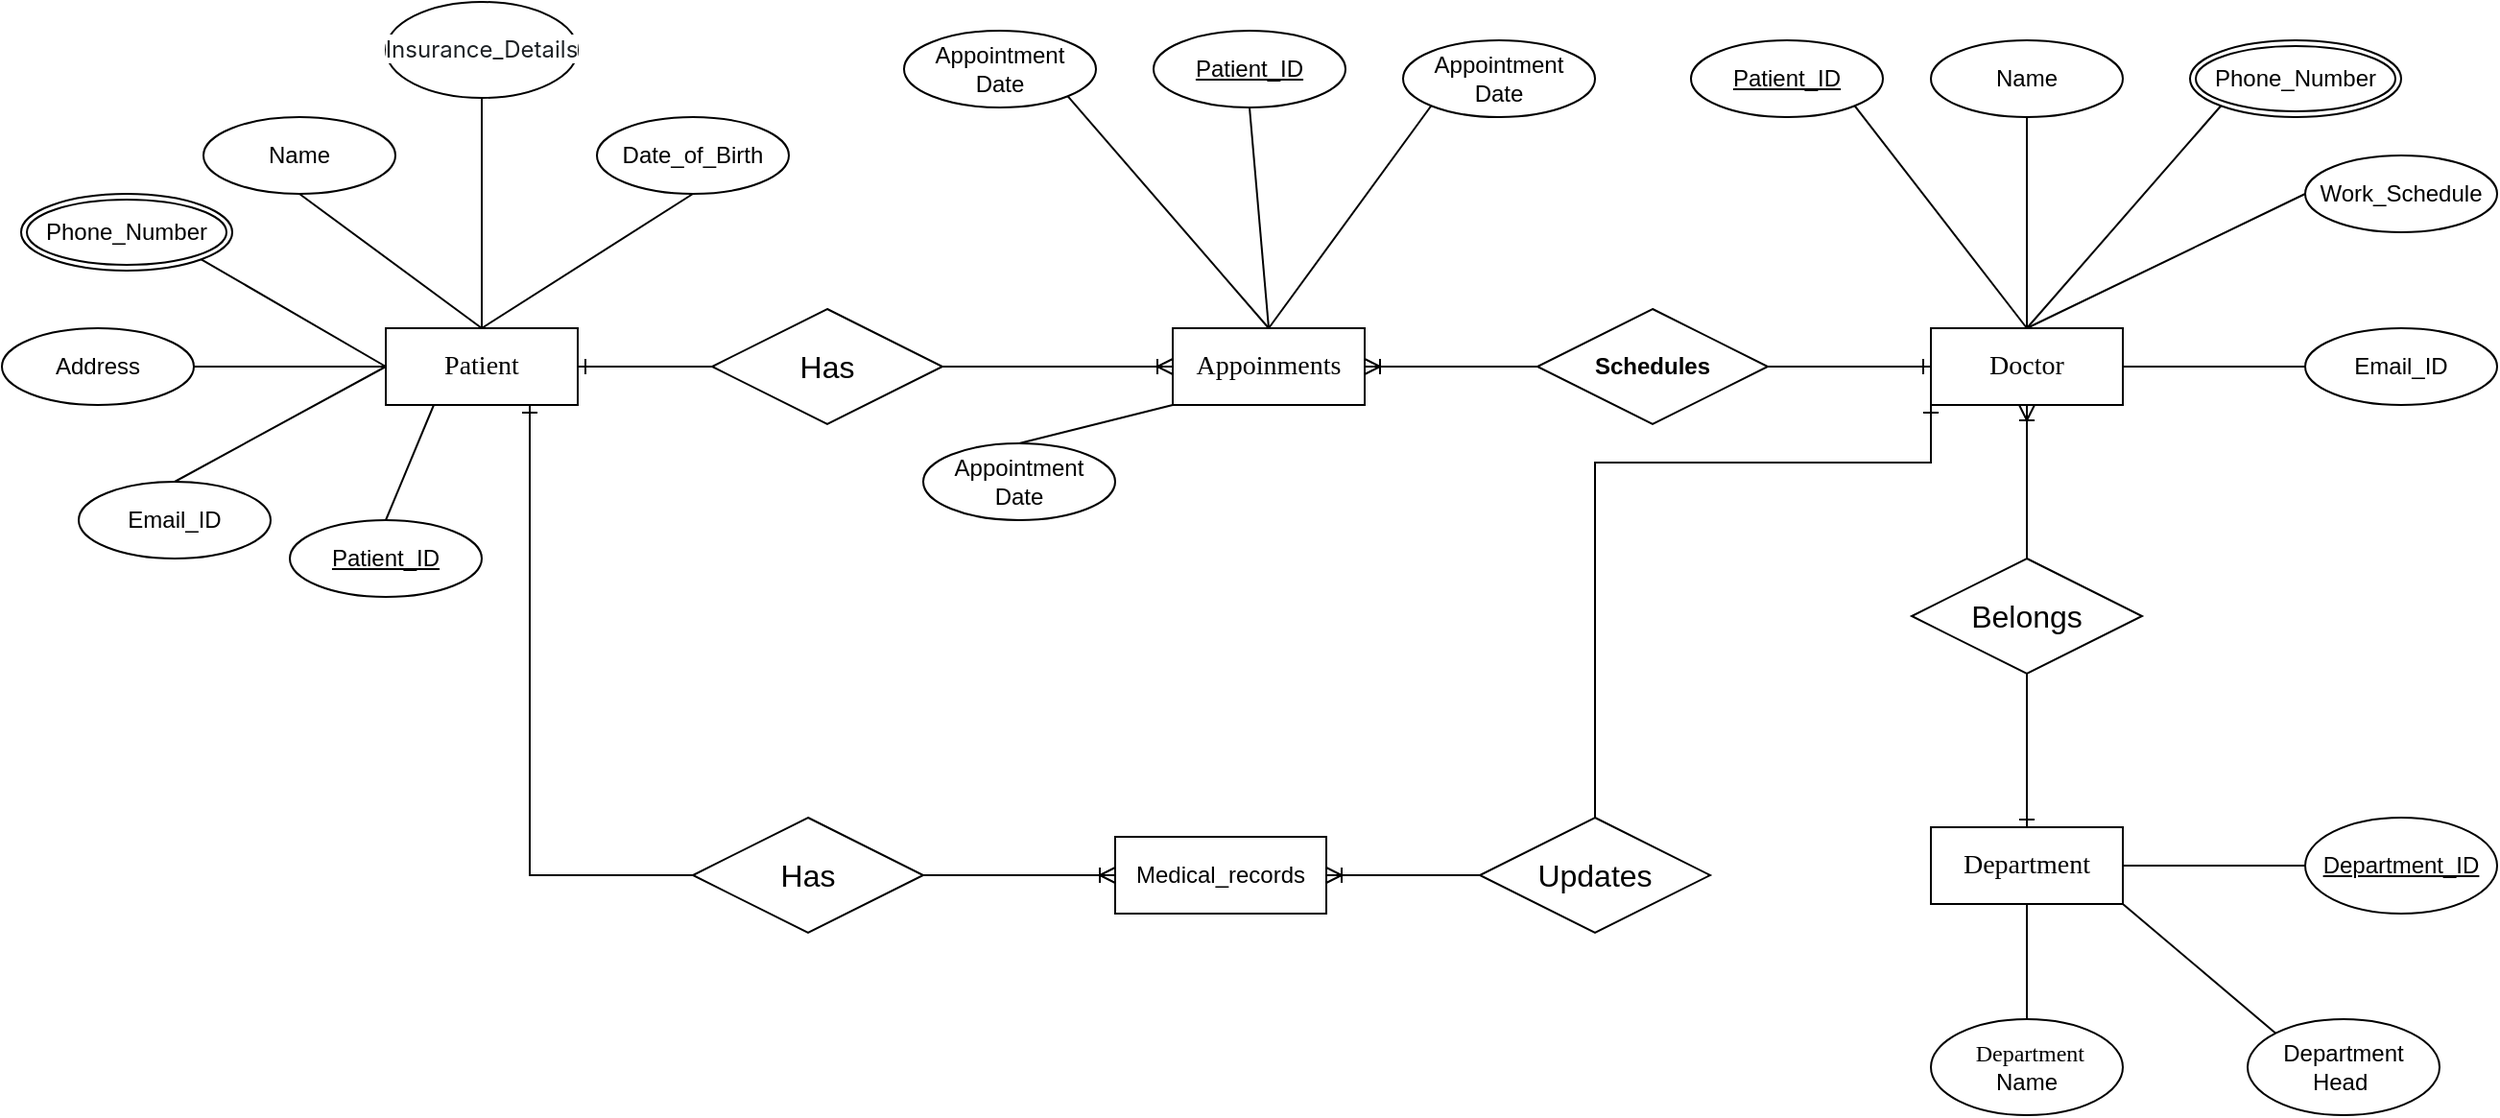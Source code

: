 <mxfile version="24.7.7">
  <diagram id="R2lEEEUBdFMjLlhIrx00" name="Page-1">
    <mxGraphModel dx="2284" dy="818" grid="1" gridSize="10" guides="1" tooltips="1" connect="1" arrows="1" fold="1" page="1" pageScale="1" pageWidth="850" pageHeight="1100" math="0" shadow="0" extFonts="Permanent Marker^https://fonts.googleapis.com/css?family=Permanent+Marker">
      <root>
        <mxCell id="0" />
        <mxCell id="1" parent="0" />
        <mxCell id="gu10VFRW0FJSJ6zA2KeF-1" value="&lt;font style=&quot;font-size: 14px;&quot; face=&quot;Verdana&quot;&gt;Patient&lt;/font&gt;" style="whiteSpace=wrap;html=1;align=center;" vertex="1" parent="1">
          <mxGeometry x="-430" y="220" width="100" height="40" as="geometry" />
        </mxCell>
        <mxCell id="gu10VFRW0FJSJ6zA2KeF-2" value="&lt;font face=&quot;Verdana&quot; style=&quot;font-size: 14px;&quot;&gt;Doctor&lt;/font&gt;" style="whiteSpace=wrap;html=1;align=center;" vertex="1" parent="1">
          <mxGeometry x="375" y="220" width="100" height="40" as="geometry" />
        </mxCell>
        <mxCell id="gu10VFRW0FJSJ6zA2KeF-5" value="&lt;font style=&quot;font-size: 14px;&quot; face=&quot;Verdana&quot;&gt;Appoinments&lt;/font&gt;" style="whiteSpace=wrap;html=1;align=center;" vertex="1" parent="1">
          <mxGeometry x="-20" y="220" width="100" height="40" as="geometry" />
        </mxCell>
        <mxCell id="gu10VFRW0FJSJ6zA2KeF-6" value="&lt;font face=&quot;Verdana&quot; style=&quot;font-size: 14px;&quot;&gt;Department&lt;/font&gt;" style="whiteSpace=wrap;html=1;align=center;" vertex="1" parent="1">
          <mxGeometry x="375" y="480" width="100" height="40" as="geometry" />
        </mxCell>
        <mxCell id="gu10VFRW0FJSJ6zA2KeF-7" value="Medical_records" style="whiteSpace=wrap;html=1;align=center;" vertex="1" parent="1">
          <mxGeometry x="-50" y="485" width="110" height="40" as="geometry" />
        </mxCell>
        <mxCell id="gu10VFRW0FJSJ6zA2KeF-8" value="Name" style="ellipse;whiteSpace=wrap;html=1;align=center;" vertex="1" parent="1">
          <mxGeometry x="-525" y="110" width="100" height="40" as="geometry" />
        </mxCell>
        <mxCell id="gu10VFRW0FJSJ6zA2KeF-9" value="" style="endArrow=none;html=1;rounded=0;entryX=0.5;entryY=0;entryDx=0;entryDy=0;exitX=0.5;exitY=1;exitDx=0;exitDy=0;" edge="1" parent="1" source="gu10VFRW0FJSJ6zA2KeF-8" target="gu10VFRW0FJSJ6zA2KeF-1">
          <mxGeometry relative="1" as="geometry">
            <mxPoint x="-230" y="160" as="sourcePoint" />
            <mxPoint x="-70" y="160" as="targetPoint" />
          </mxGeometry>
        </mxCell>
        <mxCell id="gu10VFRW0FJSJ6zA2KeF-11" value="" style="endArrow=none;html=1;rounded=0;entryX=0.5;entryY=0;entryDx=0;entryDy=0;exitX=0.5;exitY=1;exitDx=0;exitDy=0;" edge="1" parent="1" source="gu10VFRW0FJSJ6zA2KeF-12" target="gu10VFRW0FJSJ6zA2KeF-1">
          <mxGeometry relative="1" as="geometry">
            <mxPoint x="-20" y="130" as="sourcePoint" />
            <mxPoint y="190" as="targetPoint" />
          </mxGeometry>
        </mxCell>
        <mxCell id="gu10VFRW0FJSJ6zA2KeF-12" value="Date_of_Birth" style="ellipse;whiteSpace=wrap;html=1;align=center;" vertex="1" parent="1">
          <mxGeometry x="-320" y="110" width="100" height="40" as="geometry" />
        </mxCell>
        <mxCell id="gu10VFRW0FJSJ6zA2KeF-14" value="" style="endArrow=none;html=1;rounded=0;exitX=0.25;exitY=1;exitDx=0;exitDy=0;entryX=0.5;entryY=0;entryDx=0;entryDy=0;" edge="1" parent="1" source="gu10VFRW0FJSJ6zA2KeF-1" target="gu10VFRW0FJSJ6zA2KeF-48">
          <mxGeometry relative="1" as="geometry">
            <mxPoint x="-90" y="250" as="sourcePoint" />
            <mxPoint x="-380" y="300" as="targetPoint" />
          </mxGeometry>
        </mxCell>
        <mxCell id="gu10VFRW0FJSJ6zA2KeF-21" value="Address" style="ellipse;whiteSpace=wrap;html=1;align=center;" vertex="1" parent="1">
          <mxGeometry x="-630" y="220" width="100" height="40" as="geometry" />
        </mxCell>
        <mxCell id="gu10VFRW0FJSJ6zA2KeF-23" value="" style="endArrow=none;html=1;rounded=0;entryX=0;entryY=0.5;entryDx=0;entryDy=0;exitX=1;exitY=0.5;exitDx=0;exitDy=0;" edge="1" parent="1" source="gu10VFRW0FJSJ6zA2KeF-21" target="gu10VFRW0FJSJ6zA2KeF-1">
          <mxGeometry relative="1" as="geometry">
            <mxPoint x="-200" y="195" as="sourcePoint" />
            <mxPoint x="-140" y="265" as="targetPoint" />
          </mxGeometry>
        </mxCell>
        <mxCell id="gu10VFRW0FJSJ6zA2KeF-24" value="" style="endArrow=none;html=1;rounded=0;entryX=0;entryY=0.5;entryDx=0;entryDy=0;exitX=1;exitY=1;exitDx=0;exitDy=0;" edge="1" parent="1" source="gu10VFRW0FJSJ6zA2KeF-25" target="gu10VFRW0FJSJ6zA2KeF-1">
          <mxGeometry relative="1" as="geometry">
            <mxPoint x="-260" y="140" as="sourcePoint" />
            <mxPoint x="-150" y="180" as="targetPoint" />
          </mxGeometry>
        </mxCell>
        <mxCell id="gu10VFRW0FJSJ6zA2KeF-25" value="Phone_Number" style="ellipse;shape=doubleEllipse;margin=3;whiteSpace=wrap;html=1;align=center;" vertex="1" parent="1">
          <mxGeometry x="-620" y="150" width="110" height="40" as="geometry" />
        </mxCell>
        <mxCell id="gu10VFRW0FJSJ6zA2KeF-26" value="" style="endArrow=none;html=1;rounded=0;entryX=0;entryY=0.5;entryDx=0;entryDy=0;exitX=0.5;exitY=0;exitDx=0;exitDy=0;" edge="1" parent="1" source="gu10VFRW0FJSJ6zA2KeF-27" target="gu10VFRW0FJSJ6zA2KeF-1">
          <mxGeometry relative="1" as="geometry">
            <mxPoint x="-240" y="320" as="sourcePoint" />
            <mxPoint x="-200" y="326" as="targetPoint" />
          </mxGeometry>
        </mxCell>
        <mxCell id="gu10VFRW0FJSJ6zA2KeF-27" value="Email_ID" style="ellipse;whiteSpace=wrap;html=1;align=center;" vertex="1" parent="1">
          <mxGeometry x="-590" y="300" width="100" height="40" as="geometry" />
        </mxCell>
        <mxCell id="gu10VFRW0FJSJ6zA2KeF-29" value="" style="endArrow=none;html=1;rounded=0;entryX=0.5;entryY=0;entryDx=0;entryDy=0;exitX=0.5;exitY=1;exitDx=0;exitDy=0;" edge="1" parent="1" source="gu10VFRW0FJSJ6zA2KeF-31" target="gu10VFRW0FJSJ6zA2KeF-1">
          <mxGeometry relative="1" as="geometry">
            <mxPoint x="-80" y="80" as="sourcePoint" />
            <mxPoint x="-80" y="90" as="targetPoint" />
          </mxGeometry>
        </mxCell>
        <mxCell id="gu10VFRW0FJSJ6zA2KeF-31" value="&lt;span style=&quot;color: rgb(29, 33, 37); font-family: -apple-system, BlinkMacSystemFont, &amp;quot;Segoe UI&amp;quot;, Roboto, &amp;quot;Helvetica Neue&amp;quot;, Arial, &amp;quot;Noto Sans&amp;quot;, &amp;quot;Liberation Sans&amp;quot;, sans-serif, &amp;quot;Apple Color Emoji&amp;quot;, &amp;quot;Segoe UI Emoji&amp;quot;, &amp;quot;Segoe UI Symbol&amp;quot;, &amp;quot;Noto Color Emoji&amp;quot;; text-align: left; background-color: rgb(255, 255, 255);&quot;&gt;&lt;font style=&quot;font-size: 12px;&quot;&gt;Insurance_Details&lt;/font&gt;&lt;/span&gt;" style="ellipse;whiteSpace=wrap;html=1;align=center;" vertex="1" parent="1">
          <mxGeometry x="-430" y="50" width="100" height="50" as="geometry" />
        </mxCell>
        <mxCell id="gu10VFRW0FJSJ6zA2KeF-33" value="" style="endArrow=none;html=1;rounded=0;entryX=0.5;entryY=0;entryDx=0;entryDy=0;exitX=0.5;exitY=1;exitDx=0;exitDy=0;" edge="1" parent="1" source="gu10VFRW0FJSJ6zA2KeF-49" target="gu10VFRW0FJSJ6zA2KeF-5">
          <mxGeometry relative="1" as="geometry">
            <mxPoint x="-20" y="155" as="sourcePoint" />
            <mxPoint x="200" y="180" as="targetPoint" />
          </mxGeometry>
        </mxCell>
        <mxCell id="gu10VFRW0FJSJ6zA2KeF-37" value="&lt;div&gt;&amp;nbsp;&lt;/div&gt;&lt;div&gt;Appointment&lt;/div&gt;&lt;div&gt;Date&lt;/div&gt;&lt;div&gt;&lt;br&gt;&lt;/div&gt;" style="ellipse;whiteSpace=wrap;html=1;align=center;" vertex="1" parent="1">
          <mxGeometry x="100" y="70" width="100" height="40" as="geometry" />
        </mxCell>
        <mxCell id="gu10VFRW0FJSJ6zA2KeF-39" value="" style="endArrow=none;html=1;rounded=0;entryX=0.5;entryY=0;entryDx=0;entryDy=0;exitX=0;exitY=1;exitDx=0;exitDy=0;" edge="1" parent="1" source="gu10VFRW0FJSJ6zA2KeF-37" target="gu10VFRW0FJSJ6zA2KeF-5">
          <mxGeometry relative="1" as="geometry">
            <mxPoint x="50" y="160" as="sourcePoint" />
            <mxPoint x="50" y="225" as="targetPoint" />
          </mxGeometry>
        </mxCell>
        <mxCell id="gu10VFRW0FJSJ6zA2KeF-40" value="&lt;div&gt;&amp;nbsp;&lt;/div&gt;&lt;div&gt;Appointment&lt;/div&gt;&lt;div&gt;Date&lt;/div&gt;&lt;div&gt;&lt;br&gt;&lt;/div&gt;" style="ellipse;whiteSpace=wrap;html=1;align=center;" vertex="1" parent="1">
          <mxGeometry x="-160" y="65" width="100" height="40" as="geometry" />
        </mxCell>
        <mxCell id="gu10VFRW0FJSJ6zA2KeF-41" value="&lt;font style=&quot;font-size: 16px;&quot;&gt;Has&lt;/font&gt;" style="shape=rhombus;perimeter=rhombusPerimeter;whiteSpace=wrap;html=1;align=center;" vertex="1" parent="1">
          <mxGeometry x="-260" y="210" width="120" height="60" as="geometry" />
        </mxCell>
        <mxCell id="gu10VFRW0FJSJ6zA2KeF-48" value="Patient_ID" style="ellipse;whiteSpace=wrap;html=1;align=center;fontStyle=4;" vertex="1" parent="1">
          <mxGeometry x="-480" y="320" width="100" height="40" as="geometry" />
        </mxCell>
        <mxCell id="gu10VFRW0FJSJ6zA2KeF-49" value="Patient_ID" style="ellipse;whiteSpace=wrap;html=1;align=center;fontStyle=4;" vertex="1" parent="1">
          <mxGeometry x="-30" y="65" width="100" height="40" as="geometry" />
        </mxCell>
        <mxCell id="gu10VFRW0FJSJ6zA2KeF-54" value="" style="edgeStyle=entityRelationEdgeStyle;fontSize=12;html=1;endArrow=ERone;endFill=1;rounded=0;entryX=1;entryY=0.5;entryDx=0;entryDy=0;exitX=0;exitY=0.5;exitDx=0;exitDy=0;" edge="1" parent="1" source="gu10VFRW0FJSJ6zA2KeF-41" target="gu10VFRW0FJSJ6zA2KeF-1">
          <mxGeometry width="100" height="100" relative="1" as="geometry">
            <mxPoint x="-300" y="380" as="sourcePoint" />
            <mxPoint x="-200" y="280" as="targetPoint" />
          </mxGeometry>
        </mxCell>
        <mxCell id="gu10VFRW0FJSJ6zA2KeF-58" value="" style="edgeStyle=entityRelationEdgeStyle;fontSize=12;html=1;endArrow=ERoneToMany;rounded=0;exitX=1;exitY=0.5;exitDx=0;exitDy=0;entryX=0;entryY=0.5;entryDx=0;entryDy=0;" edge="1" parent="1" source="gu10VFRW0FJSJ6zA2KeF-41" target="gu10VFRW0FJSJ6zA2KeF-5">
          <mxGeometry width="100" height="100" relative="1" as="geometry">
            <mxPoint x="40" y="430" as="sourcePoint" />
            <mxPoint x="140" y="330" as="targetPoint" />
          </mxGeometry>
        </mxCell>
        <mxCell id="gu10VFRW0FJSJ6zA2KeF-59" value="" style="endArrow=none;html=1;rounded=0;entryX=0.5;entryY=0;entryDx=0;entryDy=0;exitX=1;exitY=1;exitDx=0;exitDy=0;" edge="1" parent="1" source="gu10VFRW0FJSJ6zA2KeF-40" target="gu10VFRW0FJSJ6zA2KeF-5">
          <mxGeometry relative="1" as="geometry">
            <mxPoint x="-80" y="150" as="sourcePoint" />
            <mxPoint x="-80" y="225" as="targetPoint" />
          </mxGeometry>
        </mxCell>
        <mxCell id="gu10VFRW0FJSJ6zA2KeF-61" value="" style="edgeStyle=entityRelationEdgeStyle;fontSize=12;html=1;endArrow=ERoneToMany;rounded=0;entryX=1;entryY=0.5;entryDx=0;entryDy=0;exitX=0;exitY=0.5;exitDx=0;exitDy=0;" edge="1" parent="1" source="gu10VFRW0FJSJ6zA2KeF-64" target="gu10VFRW0FJSJ6zA2KeF-5">
          <mxGeometry width="100" height="100" relative="1" as="geometry">
            <mxPoint x="170" y="240" as="sourcePoint" />
            <mxPoint x="210" y="259" as="targetPoint" />
          </mxGeometry>
        </mxCell>
        <mxCell id="gu10VFRW0FJSJ6zA2KeF-62" value="&lt;div&gt;&amp;nbsp;&lt;/div&gt;&lt;div&gt;Appointment&lt;/div&gt;&lt;div&gt;Date&lt;/div&gt;&lt;div&gt;&lt;br&gt;&lt;/div&gt;" style="ellipse;whiteSpace=wrap;html=1;align=center;" vertex="1" parent="1">
          <mxGeometry x="-150" y="280" width="100" height="40" as="geometry" />
        </mxCell>
        <mxCell id="gu10VFRW0FJSJ6zA2KeF-63" value="" style="endArrow=none;html=1;rounded=0;entryX=0.5;entryY=0;entryDx=0;entryDy=0;exitX=0;exitY=1;exitDx=0;exitDy=0;" edge="1" parent="1" source="gu10VFRW0FJSJ6zA2KeF-5" target="gu10VFRW0FJSJ6zA2KeF-62">
          <mxGeometry relative="1" as="geometry">
            <mxPoint x="29.5" y="270" as="sourcePoint" />
            <mxPoint x="29.5" y="345" as="targetPoint" />
          </mxGeometry>
        </mxCell>
        <mxCell id="gu10VFRW0FJSJ6zA2KeF-64" value="&lt;strong&gt;Schedules&lt;/strong&gt;" style="shape=rhombus;perimeter=rhombusPerimeter;whiteSpace=wrap;html=1;align=center;" vertex="1" parent="1">
          <mxGeometry x="170" y="210" width="120" height="60" as="geometry" />
        </mxCell>
        <mxCell id="gu10VFRW0FJSJ6zA2KeF-66" value="" style="edgeStyle=entityRelationEdgeStyle;fontSize=12;html=1;endArrow=ERone;endFill=1;rounded=0;entryX=0;entryY=0.5;entryDx=0;entryDy=0;exitX=1;exitY=0.5;exitDx=0;exitDy=0;" edge="1" parent="1" source="gu10VFRW0FJSJ6zA2KeF-64" target="gu10VFRW0FJSJ6zA2KeF-2">
          <mxGeometry width="100" height="100" relative="1" as="geometry">
            <mxPoint x="330" y="330" as="sourcePoint" />
            <mxPoint x="260" y="330" as="targetPoint" />
          </mxGeometry>
        </mxCell>
        <mxCell id="gu10VFRW0FJSJ6zA2KeF-67" value="Patient_ID" style="ellipse;whiteSpace=wrap;html=1;align=center;fontStyle=4;" vertex="1" parent="1">
          <mxGeometry x="250" y="70" width="100" height="40" as="geometry" />
        </mxCell>
        <mxCell id="gu10VFRW0FJSJ6zA2KeF-68" value="" style="endArrow=none;html=1;rounded=0;entryX=0.5;entryY=0;entryDx=0;entryDy=0;exitX=1;exitY=1;exitDx=0;exitDy=0;" edge="1" parent="1" source="gu10VFRW0FJSJ6zA2KeF-67" target="gu10VFRW0FJSJ6zA2KeF-2">
          <mxGeometry relative="1" as="geometry">
            <mxPoint x="460" y="140" as="sourcePoint" />
            <mxPoint x="390" y="215" as="targetPoint" />
          </mxGeometry>
        </mxCell>
        <mxCell id="gu10VFRW0FJSJ6zA2KeF-69" value="Name" style="ellipse;whiteSpace=wrap;html=1;align=center;" vertex="1" parent="1">
          <mxGeometry x="375" y="70" width="100" height="40" as="geometry" />
        </mxCell>
        <mxCell id="gu10VFRW0FJSJ6zA2KeF-70" value="" style="endArrow=none;html=1;rounded=0;entryX=0.5;entryY=0;entryDx=0;entryDy=0;exitX=0.5;exitY=1;exitDx=0;exitDy=0;" edge="1" parent="1" source="gu10VFRW0FJSJ6zA2KeF-69" target="gu10VFRW0FJSJ6zA2KeF-2">
          <mxGeometry relative="1" as="geometry">
            <mxPoint x="460" y="140" as="sourcePoint" />
            <mxPoint x="585" y="215" as="targetPoint" />
          </mxGeometry>
        </mxCell>
        <mxCell id="gu10VFRW0FJSJ6zA2KeF-71" value="Email_ID" style="ellipse;whiteSpace=wrap;html=1;align=center;" vertex="1" parent="1">
          <mxGeometry x="570" y="220" width="100" height="40" as="geometry" />
        </mxCell>
        <mxCell id="gu10VFRW0FJSJ6zA2KeF-72" value="Phone_Number" style="ellipse;shape=doubleEllipse;margin=3;whiteSpace=wrap;html=1;align=center;" vertex="1" parent="1">
          <mxGeometry x="510" y="70" width="110" height="40" as="geometry" />
        </mxCell>
        <mxCell id="gu10VFRW0FJSJ6zA2KeF-73" value="" style="endArrow=none;html=1;rounded=0;entryX=0.5;entryY=0;entryDx=0;entryDy=0;exitX=0;exitY=1;exitDx=0;exitDy=0;" edge="1" parent="1" source="gu10VFRW0FJSJ6zA2KeF-72" target="gu10VFRW0FJSJ6zA2KeF-2">
          <mxGeometry relative="1" as="geometry">
            <mxPoint x="510" y="180" as="sourcePoint" />
            <mxPoint x="515" y="260" as="targetPoint" />
          </mxGeometry>
        </mxCell>
        <mxCell id="gu10VFRW0FJSJ6zA2KeF-74" value="" style="endArrow=none;html=1;rounded=0;entryX=1;entryY=0.5;entryDx=0;entryDy=0;exitX=0;exitY=0.5;exitDx=0;exitDy=0;" edge="1" parent="1" source="gu10VFRW0FJSJ6zA2KeF-71" target="gu10VFRW0FJSJ6zA2KeF-2">
          <mxGeometry relative="1" as="geometry">
            <mxPoint x="510" y="260" as="sourcePoint" />
            <mxPoint x="515" y="340" as="targetPoint" />
          </mxGeometry>
        </mxCell>
        <mxCell id="gu10VFRW0FJSJ6zA2KeF-75" value="Work_Schedule" style="ellipse;whiteSpace=wrap;html=1;align=center;" vertex="1" parent="1">
          <mxGeometry x="570" y="130" width="100" height="40" as="geometry" />
        </mxCell>
        <mxCell id="gu10VFRW0FJSJ6zA2KeF-76" value="" style="endArrow=none;html=1;rounded=0;entryX=0.5;entryY=0;entryDx=0;entryDy=0;exitX=0;exitY=0.5;exitDx=0;exitDy=0;" edge="1" parent="1" source="gu10VFRW0FJSJ6zA2KeF-75" target="gu10VFRW0FJSJ6zA2KeF-2">
          <mxGeometry relative="1" as="geometry">
            <mxPoint x="545" y="190" as="sourcePoint" />
            <mxPoint x="470" y="190" as="targetPoint" />
          </mxGeometry>
        </mxCell>
        <mxCell id="gu10VFRW0FJSJ6zA2KeF-77" value="&lt;span style=&quot;font-size: 16px;&quot;&gt;Belongs&lt;/span&gt;" style="shape=rhombus;perimeter=rhombusPerimeter;whiteSpace=wrap;html=1;align=center;" vertex="1" parent="1">
          <mxGeometry x="365" y="340" width="120" height="60" as="geometry" />
        </mxCell>
        <mxCell id="gu10VFRW0FJSJ6zA2KeF-78" value="" style="fontSize=12;html=1;endArrow=ERoneToMany;rounded=0;exitX=0.5;exitY=0;exitDx=0;exitDy=0;entryX=0.5;entryY=1;entryDx=0;entryDy=0;" edge="1" parent="1" source="gu10VFRW0FJSJ6zA2KeF-77" target="gu10VFRW0FJSJ6zA2KeF-2">
          <mxGeometry width="100" height="100" relative="1" as="geometry">
            <mxPoint x="365" y="310" as="sourcePoint" />
            <mxPoint x="485" y="310" as="targetPoint" />
          </mxGeometry>
        </mxCell>
        <mxCell id="gu10VFRW0FJSJ6zA2KeF-80" value="" style="fontSize=12;html=1;endArrow=ERone;endFill=1;rounded=0;entryX=0.5;entryY=0;entryDx=0;entryDy=0;exitX=0.5;exitY=1;exitDx=0;exitDy=0;" edge="1" parent="1" source="gu10VFRW0FJSJ6zA2KeF-77" target="gu10VFRW0FJSJ6zA2KeF-6">
          <mxGeometry width="100" height="100" relative="1" as="geometry">
            <mxPoint x="450" y="440" as="sourcePoint" />
            <mxPoint x="340" y="440" as="targetPoint" />
          </mxGeometry>
        </mxCell>
        <mxCell id="gu10VFRW0FJSJ6zA2KeF-81" value="Department_ID" style="ellipse;whiteSpace=wrap;html=1;align=center;fontStyle=4;" vertex="1" parent="1">
          <mxGeometry x="570" y="475" width="100" height="50" as="geometry" />
        </mxCell>
        <mxCell id="gu10VFRW0FJSJ6zA2KeF-82" value="" style="endArrow=none;html=1;rounded=0;exitX=0;exitY=0.5;exitDx=0;exitDy=0;entryX=1;entryY=0.5;entryDx=0;entryDy=0;" edge="1" parent="1" source="gu10VFRW0FJSJ6zA2KeF-81" target="gu10VFRW0FJSJ6zA2KeF-6">
          <mxGeometry relative="1" as="geometry">
            <mxPoint x="550" y="499.5" as="sourcePoint" />
            <mxPoint x="480" y="500" as="targetPoint" />
          </mxGeometry>
        </mxCell>
        <mxCell id="gu10VFRW0FJSJ6zA2KeF-83" value="&lt;font style=&quot;font-size: 12px;&quot;&gt;&amp;nbsp;&lt;span style=&quot;font-family: Verdana;&quot;&gt;Department&lt;/span&gt;&lt;/font&gt;&lt;div&gt;&lt;font style=&quot;font-size: 12px;&quot;&gt;Name&lt;/font&gt;&lt;/div&gt;" style="ellipse;whiteSpace=wrap;html=1;align=center;" vertex="1" parent="1">
          <mxGeometry x="375" y="580" width="100" height="50" as="geometry" />
        </mxCell>
        <mxCell id="gu10VFRW0FJSJ6zA2KeF-84" value="" style="endArrow=none;html=1;rounded=0;exitX=0.5;exitY=1;exitDx=0;exitDy=0;entryX=0.5;entryY=0;entryDx=0;entryDy=0;" edge="1" parent="1" source="gu10VFRW0FJSJ6zA2KeF-6" target="gu10VFRW0FJSJ6zA2KeF-83">
          <mxGeometry relative="1" as="geometry">
            <mxPoint x="490" y="560" as="sourcePoint" />
            <mxPoint x="395" y="560" as="targetPoint" />
          </mxGeometry>
        </mxCell>
        <mxCell id="gu10VFRW0FJSJ6zA2KeF-85" value="Department&lt;div&gt;Head&amp;nbsp;&lt;br&gt;&lt;/div&gt;" style="ellipse;whiteSpace=wrap;html=1;align=center;" vertex="1" parent="1">
          <mxGeometry x="540" y="580" width="100" height="50" as="geometry" />
        </mxCell>
        <mxCell id="gu10VFRW0FJSJ6zA2KeF-86" value="" style="endArrow=none;html=1;rounded=0;exitX=0;exitY=0;exitDx=0;exitDy=0;entryX=1;entryY=1;entryDx=0;entryDy=0;" edge="1" parent="1" source="gu10VFRW0FJSJ6zA2KeF-85" target="gu10VFRW0FJSJ6zA2KeF-6">
          <mxGeometry relative="1" as="geometry">
            <mxPoint x="570" y="549" as="sourcePoint" />
            <mxPoint x="475" y="549" as="targetPoint" />
          </mxGeometry>
        </mxCell>
        <mxCell id="gu10VFRW0FJSJ6zA2KeF-87" value="&lt;font style=&quot;font-size: 16px;&quot;&gt;Has&lt;/font&gt;" style="shape=rhombus;perimeter=rhombusPerimeter;whiteSpace=wrap;html=1;align=center;" vertex="1" parent="1">
          <mxGeometry x="-270" y="475" width="120" height="60" as="geometry" />
        </mxCell>
        <mxCell id="gu10VFRW0FJSJ6zA2KeF-88" value="" style="fontSize=12;html=1;endArrow=ERone;endFill=1;rounded=0;entryX=0.75;entryY=1;entryDx=0;entryDy=0;exitX=0;exitY=0.5;exitDx=0;exitDy=0;" edge="1" parent="1" source="gu10VFRW0FJSJ6zA2KeF-87" target="gu10VFRW0FJSJ6zA2KeF-1">
          <mxGeometry width="100" height="100" relative="1" as="geometry">
            <mxPoint x="-300" y="380" as="sourcePoint" />
            <mxPoint x="-370" y="380" as="targetPoint" />
            <Array as="points">
              <mxPoint x="-355" y="505" />
            </Array>
          </mxGeometry>
        </mxCell>
        <mxCell id="gu10VFRW0FJSJ6zA2KeF-90" value="" style="edgeStyle=entityRelationEdgeStyle;fontSize=12;html=1;endArrow=ERoneToMany;rounded=0;exitX=1;exitY=0.5;exitDx=0;exitDy=0;entryX=0;entryY=0.5;entryDx=0;entryDy=0;" edge="1" parent="1" source="gu10VFRW0FJSJ6zA2KeF-87" target="gu10VFRW0FJSJ6zA2KeF-7">
          <mxGeometry width="100" height="100" relative="1" as="geometry">
            <mxPoint x="-150" y="550" as="sourcePoint" />
            <mxPoint x="-30" y="550" as="targetPoint" />
          </mxGeometry>
        </mxCell>
        <mxCell id="gu10VFRW0FJSJ6zA2KeF-91" value="&lt;span style=&quot;font-size: 16px;&quot;&gt;Updates&lt;/span&gt;" style="shape=rhombus;perimeter=rhombusPerimeter;whiteSpace=wrap;html=1;align=center;" vertex="1" parent="1">
          <mxGeometry x="140" y="475" width="120" height="60" as="geometry" />
        </mxCell>
        <mxCell id="gu10VFRW0FJSJ6zA2KeF-92" value="" style="fontSize=12;html=1;endArrow=ERone;endFill=1;rounded=0;entryX=0;entryY=1;entryDx=0;entryDy=0;exitX=0.5;exitY=0;exitDx=0;exitDy=0;" edge="1" parent="1" source="gu10VFRW0FJSJ6zA2KeF-91" target="gu10VFRW0FJSJ6zA2KeF-2">
          <mxGeometry width="100" height="100" relative="1" as="geometry">
            <mxPoint x="225" y="475" as="sourcePoint" />
            <mxPoint x="140" y="230" as="targetPoint" />
            <Array as="points">
              <mxPoint x="200" y="290" />
              <mxPoint x="375" y="290" />
            </Array>
          </mxGeometry>
        </mxCell>
        <mxCell id="gu10VFRW0FJSJ6zA2KeF-93" value="" style="edgeStyle=entityRelationEdgeStyle;fontSize=12;html=1;endArrow=ERoneToMany;rounded=0;exitX=0;exitY=0.5;exitDx=0;exitDy=0;entryX=1;entryY=0.5;entryDx=0;entryDy=0;" edge="1" parent="1" source="gu10VFRW0FJSJ6zA2KeF-91" target="gu10VFRW0FJSJ6zA2KeF-7">
          <mxGeometry width="100" height="100" relative="1" as="geometry">
            <mxPoint x="30" y="440" as="sourcePoint" />
            <mxPoint x="150" y="440" as="targetPoint" />
            <Array as="points">
              <mxPoint x="20" y="520" />
            </Array>
          </mxGeometry>
        </mxCell>
      </root>
    </mxGraphModel>
  </diagram>
</mxfile>
